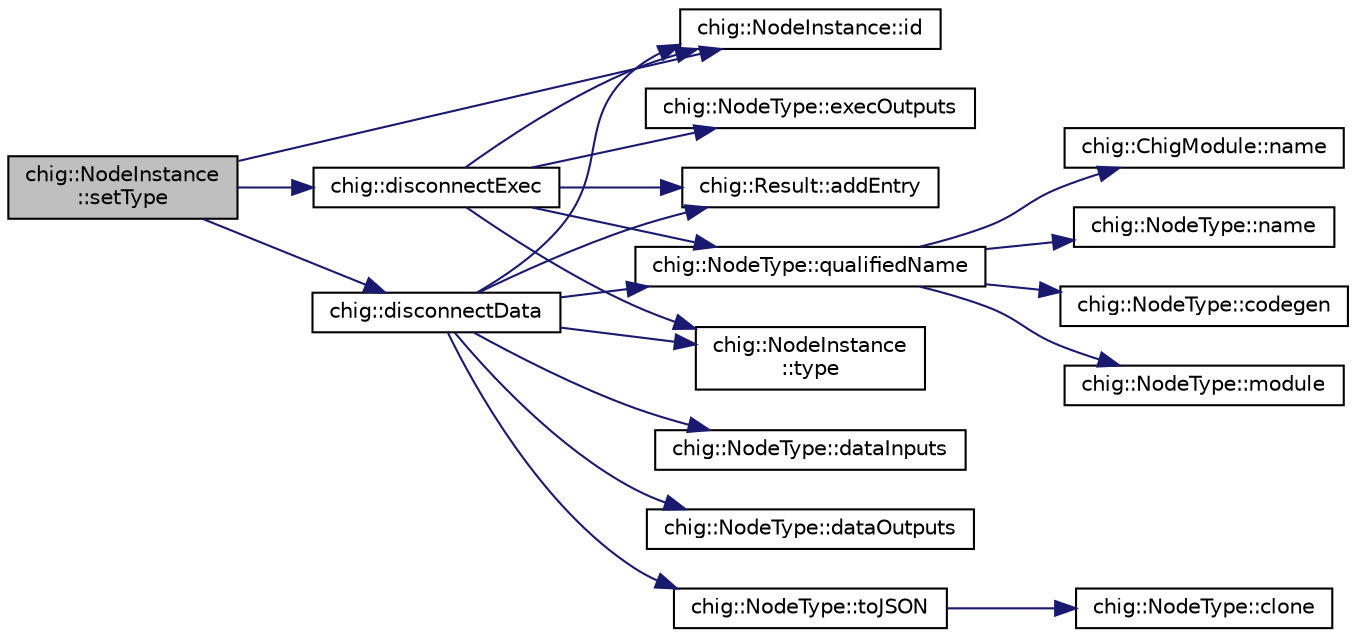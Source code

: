 digraph "chig::NodeInstance::setType"
{
 // INTERACTIVE_SVG=YES
  edge [fontname="Helvetica",fontsize="10",labelfontname="Helvetica",labelfontsize="10"];
  node [fontname="Helvetica",fontsize="10",shape=record];
  rankdir="LR";
  Node16 [label="chig::NodeInstance\l::setType",height=0.2,width=0.4,color="black", fillcolor="grey75", style="filled", fontcolor="black"];
  Node16 -> Node17 [color="midnightblue",fontsize="10",style="solid",fontname="Helvetica"];
  Node17 [label="chig::disconnectData",height=0.2,width=0.4,color="black", fillcolor="white", style="filled",URL="$namespacechig.html#a5977e55ae63e7f16a0ac342e2311e1b6"];
  Node17 -> Node18 [color="midnightblue",fontsize="10",style="solid",fontname="Helvetica"];
  Node18 [label="chig::Result::addEntry",height=0.2,width=0.4,color="black", fillcolor="white", style="filled",URL="$structchig_1_1Result.html#aabb30a56760c3a817518912d9eabb491"];
  Node17 -> Node19 [color="midnightblue",fontsize="10",style="solid",fontname="Helvetica"];
  Node19 [label="chig::NodeType::dataInputs",height=0.2,width=0.4,color="black", fillcolor="white", style="filled",URL="$structchig_1_1NodeType.html#a3dfb8b1b093b9de0ee59e8eee7ab84e1"];
  Node17 -> Node20 [color="midnightblue",fontsize="10",style="solid",fontname="Helvetica"];
  Node20 [label="chig::NodeType::dataOutputs",height=0.2,width=0.4,color="black", fillcolor="white", style="filled",URL="$structchig_1_1NodeType.html#a7eb591e0e93940aeef541d9d37679b61"];
  Node17 -> Node21 [color="midnightblue",fontsize="10",style="solid",fontname="Helvetica"];
  Node21 [label="chig::NodeInstance::id",height=0.2,width=0.4,color="black", fillcolor="white", style="filled",URL="$structchig_1_1NodeInstance.html#a1468afe4799106831566bd283332a516"];
  Node17 -> Node22 [color="midnightblue",fontsize="10",style="solid",fontname="Helvetica"];
  Node22 [label="chig::NodeType::qualifiedName",height=0.2,width=0.4,color="black", fillcolor="white", style="filled",URL="$structchig_1_1NodeType.html#aec01c9c30813ec9f0e15dda0f7ae34f3"];
  Node22 -> Node23 [color="midnightblue",fontsize="10",style="solid",fontname="Helvetica"];
  Node23 [label="chig::NodeType::module",height=0.2,width=0.4,color="black", fillcolor="white", style="filled",URL="$structchig_1_1NodeType.html#ad18d6f37b20e92bcd580bcf7c7504e64"];
  Node22 -> Node24 [color="midnightblue",fontsize="10",style="solid",fontname="Helvetica"];
  Node24 [label="chig::ChigModule::name",height=0.2,width=0.4,color="black", fillcolor="white", style="filled",URL="$structchig_1_1ChigModule.html#a1fe8df6ff170ecd33057387571bb5cd2"];
  Node22 -> Node25 [color="midnightblue",fontsize="10",style="solid",fontname="Helvetica"];
  Node25 [label="chig::NodeType::name",height=0.2,width=0.4,color="black", fillcolor="white", style="filled",URL="$structchig_1_1NodeType.html#aeba0c62eaae2a477171d83a65c877f53"];
  Node22 -> Node26 [color="midnightblue",fontsize="10",style="solid",fontname="Helvetica"];
  Node26 [label="chig::NodeType::codegen",height=0.2,width=0.4,color="black", fillcolor="white", style="filled",URL="$structchig_1_1NodeType.html#ad61ce1a20fa6b174027cbbdd43782d9c"];
  Node17 -> Node27 [color="midnightblue",fontsize="10",style="solid",fontname="Helvetica"];
  Node27 [label="chig::NodeType::toJSON",height=0.2,width=0.4,color="black", fillcolor="white", style="filled",URL="$structchig_1_1NodeType.html#ae32c95d458c85ea3633a3e5cb9fd321c"];
  Node27 -> Node28 [color="midnightblue",fontsize="10",style="solid",fontname="Helvetica"];
  Node28 [label="chig::NodeType::clone",height=0.2,width=0.4,color="black", fillcolor="white", style="filled",URL="$structchig_1_1NodeType.html#a4225c75840cda9382e6f5ff169d59513"];
  Node17 -> Node29 [color="midnightblue",fontsize="10",style="solid",fontname="Helvetica"];
  Node29 [label="chig::NodeInstance\l::type",height=0.2,width=0.4,color="black", fillcolor="white", style="filled",URL="$structchig_1_1NodeInstance.html#a5c9d6934e14f56ff4317ff08e170e83a"];
  Node16 -> Node30 [color="midnightblue",fontsize="10",style="solid",fontname="Helvetica"];
  Node30 [label="chig::disconnectExec",height=0.2,width=0.4,color="black", fillcolor="white", style="filled",URL="$namespacechig.html#a215d31f09c52ea11a74173e7ac1392bb"];
  Node30 -> Node18 [color="midnightblue",fontsize="10",style="solid",fontname="Helvetica"];
  Node30 -> Node31 [color="midnightblue",fontsize="10",style="solid",fontname="Helvetica"];
  Node31 [label="chig::NodeType::execOutputs",height=0.2,width=0.4,color="black", fillcolor="white", style="filled",URL="$structchig_1_1NodeType.html#afc4ee5b526c87f79a4b4e2a902e209a8"];
  Node30 -> Node21 [color="midnightblue",fontsize="10",style="solid",fontname="Helvetica"];
  Node30 -> Node22 [color="midnightblue",fontsize="10",style="solid",fontname="Helvetica"];
  Node30 -> Node29 [color="midnightblue",fontsize="10",style="solid",fontname="Helvetica"];
  Node16 -> Node21 [color="midnightblue",fontsize="10",style="solid",fontname="Helvetica"];
}
